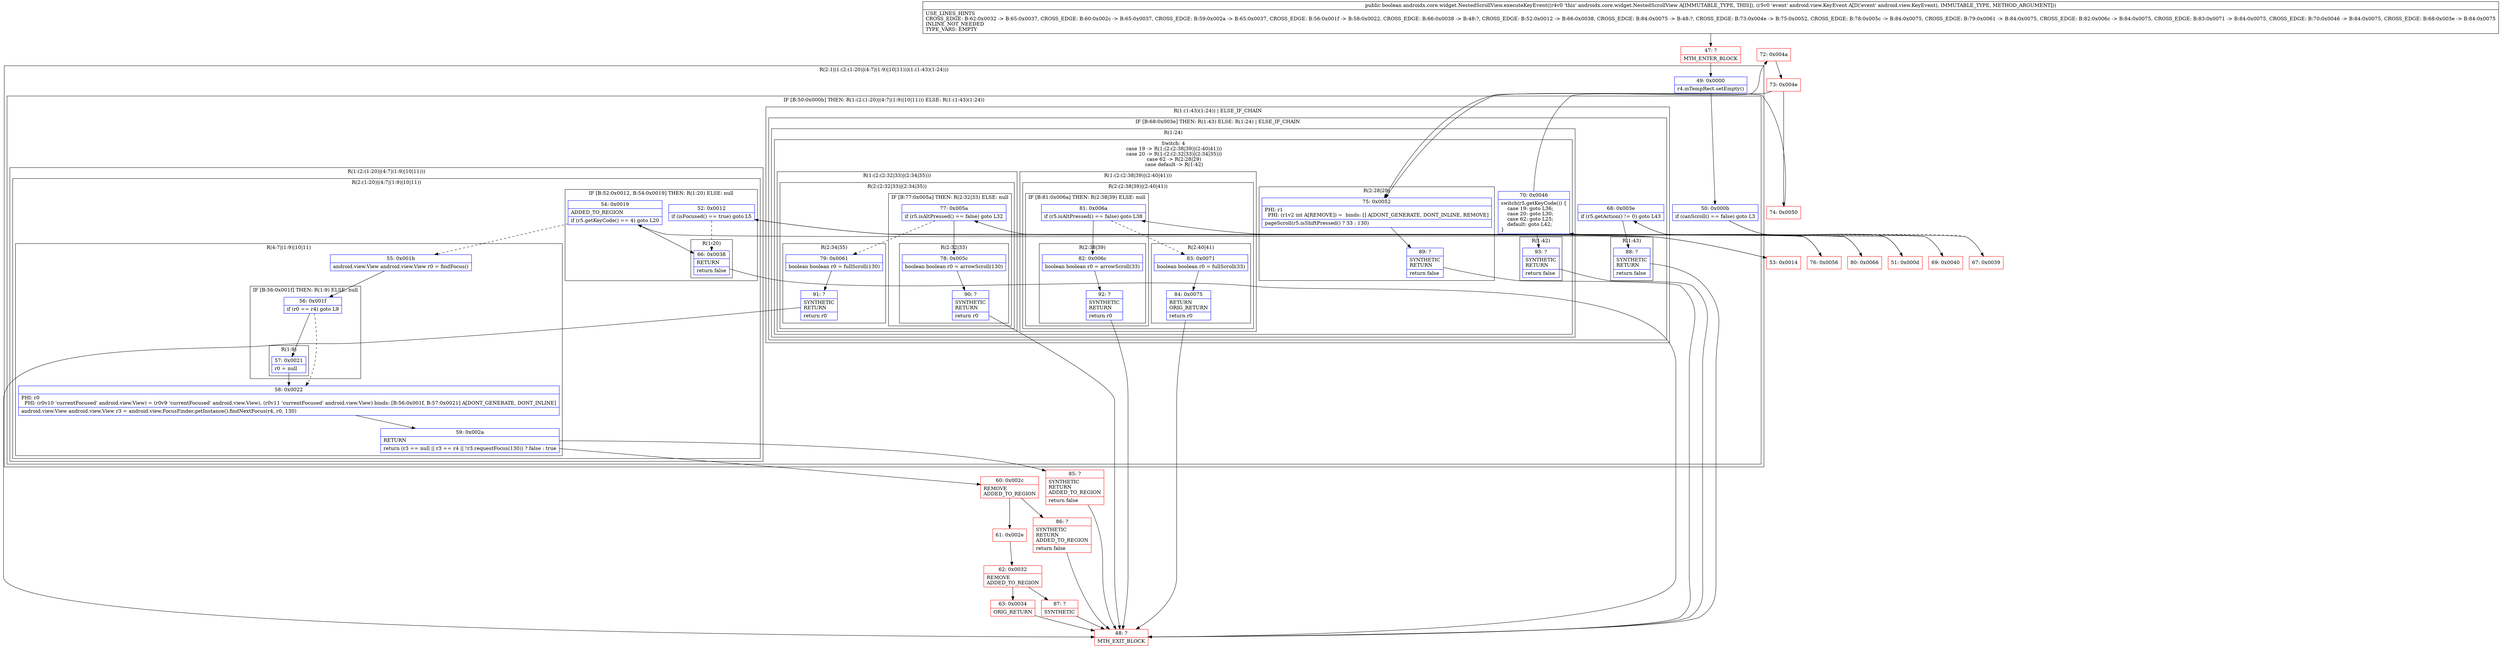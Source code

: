 digraph "CFG forandroidx.core.widget.NestedScrollView.executeKeyEvent(Landroid\/view\/KeyEvent;)Z" {
subgraph cluster_Region_714243533 {
label = "R(2:1|(1:(2:(1:20)|(4:7|(1:9)|10|11)))(1:(1:43)(1:24)))";
node [shape=record,color=blue];
Node_49 [shape=record,label="{49\:\ 0x0000|r4.mTempRect.setEmpty()\l}"];
subgraph cluster_IfRegion_2042859399 {
label = "IF [B:50:0x000b] THEN: R(1:(2:(1:20)|(4:7|(1:9)|10|11))) ELSE: R(1:(1:43)(1:24))";
node [shape=record,color=blue];
Node_50 [shape=record,label="{50\:\ 0x000b|if (canScroll() == false) goto L3\l}"];
subgraph cluster_Region_759354131 {
label = "R(1:(2:(1:20)|(4:7|(1:9)|10|11)))";
node [shape=record,color=blue];
subgraph cluster_Region_830449118 {
label = "R(2:(1:20)|(4:7|(1:9)|10|11))";
node [shape=record,color=blue];
subgraph cluster_IfRegion_146459177 {
label = "IF [B:52:0x0012, B:54:0x0019] THEN: R(1:20) ELSE: null";
node [shape=record,color=blue];
Node_52 [shape=record,label="{52\:\ 0x0012|if (isFocused() == true) goto L5\l}"];
Node_54 [shape=record,label="{54\:\ 0x0019|ADDED_TO_REGION\l|if (r5.getKeyCode() == 4) goto L20\l}"];
subgraph cluster_Region_1835062030 {
label = "R(1:20)";
node [shape=record,color=blue];
Node_66 [shape=record,label="{66\:\ 0x0038|RETURN\l|return false\l}"];
}
}
subgraph cluster_Region_231466771 {
label = "R(4:7|(1:9)|10|11)";
node [shape=record,color=blue];
Node_55 [shape=record,label="{55\:\ 0x001b|android.view.View android.view.View r0 = findFocus()\l}"];
subgraph cluster_IfRegion_1797364235 {
label = "IF [B:56:0x001f] THEN: R(1:9) ELSE: null";
node [shape=record,color=blue];
Node_56 [shape=record,label="{56\:\ 0x001f|if (r0 == r4) goto L9\l}"];
subgraph cluster_Region_882036259 {
label = "R(1:9)";
node [shape=record,color=blue];
Node_57 [shape=record,label="{57\:\ 0x0021|r0 = null\l}"];
}
}
Node_58 [shape=record,label="{58\:\ 0x0022|PHI: r0 \l  PHI: (r0v10 'currentFocused' android.view.View) = (r0v9 'currentFocused' android.view.View), (r0v11 'currentFocused' android.view.View) binds: [B:56:0x001f, B:57:0x0021] A[DONT_GENERATE, DONT_INLINE]\l|android.view.View android.view.View r3 = android.view.FocusFinder.getInstance().findNextFocus(r4, r0, 130)\l}"];
Node_59 [shape=record,label="{59\:\ 0x002a|RETURN\l|return (r3 == null \|\| r3 == r4 \|\| !r3.requestFocus(130)) ? false : true\l}"];
}
}
}
subgraph cluster_Region_1442930682 {
label = "R(1:(1:43)(1:24)) | ELSE_IF_CHAIN\l";
node [shape=record,color=blue];
subgraph cluster_IfRegion_446452145 {
label = "IF [B:68:0x003e] THEN: R(1:43) ELSE: R(1:24) | ELSE_IF_CHAIN\l";
node [shape=record,color=blue];
Node_68 [shape=record,label="{68\:\ 0x003e|if (r5.getAction() != 0) goto L43\l}"];
subgraph cluster_Region_1143548745 {
label = "R(1:43)";
node [shape=record,color=blue];
Node_88 [shape=record,label="{88\:\ ?|SYNTHETIC\lRETURN\l|return false\l}"];
}
subgraph cluster_Region_792356961 {
label = "R(1:24)";
node [shape=record,color=blue];
subgraph cluster_SwitchRegion_1939348723 {
label = "Switch: 4
 case 19 -> R(1:(2:(2:38|39)|(2:40|41)))
 case 20 -> R(1:(2:(2:32|33)|(2:34|35)))
 case 62 -> R(2:28|29)
 case default -> R(1:42)";
node [shape=record,color=blue];
Node_70 [shape=record,label="{70\:\ 0x0046|switch(r5.getKeyCode()) \{\l    case 19: goto L36;\l    case 20: goto L30;\l    case 62: goto L25;\l    default: goto L42;\l\}\l}"];
subgraph cluster_Region_200399592 {
label = "R(1:(2:(2:38|39)|(2:40|41)))";
node [shape=record,color=blue];
subgraph cluster_Region_101698492 {
label = "R(2:(2:38|39)|(2:40|41))";
node [shape=record,color=blue];
subgraph cluster_IfRegion_2055914108 {
label = "IF [B:81:0x006a] THEN: R(2:38|39) ELSE: null";
node [shape=record,color=blue];
Node_81 [shape=record,label="{81\:\ 0x006a|if (r5.isAltPressed() == false) goto L38\l}"];
subgraph cluster_Region_803389505 {
label = "R(2:38|39)";
node [shape=record,color=blue];
Node_82 [shape=record,label="{82\:\ 0x006c|boolean boolean r0 = arrowScroll(33)\l}"];
Node_92 [shape=record,label="{92\:\ ?|SYNTHETIC\lRETURN\l|return r0\l}"];
}
}
subgraph cluster_Region_562932626 {
label = "R(2:40|41)";
node [shape=record,color=blue];
Node_83 [shape=record,label="{83\:\ 0x0071|boolean boolean r0 = fullScroll(33)\l}"];
Node_84 [shape=record,label="{84\:\ 0x0075|RETURN\lORIG_RETURN\l|return r0\l}"];
}
}
}
subgraph cluster_Region_1229338202 {
label = "R(1:(2:(2:32|33)|(2:34|35)))";
node [shape=record,color=blue];
subgraph cluster_Region_1290113792 {
label = "R(2:(2:32|33)|(2:34|35))";
node [shape=record,color=blue];
subgraph cluster_IfRegion_877650699 {
label = "IF [B:77:0x005a] THEN: R(2:32|33) ELSE: null";
node [shape=record,color=blue];
Node_77 [shape=record,label="{77\:\ 0x005a|if (r5.isAltPressed() == false) goto L32\l}"];
subgraph cluster_Region_1104549248 {
label = "R(2:32|33)";
node [shape=record,color=blue];
Node_78 [shape=record,label="{78\:\ 0x005c|boolean boolean r0 = arrowScroll(130)\l}"];
Node_90 [shape=record,label="{90\:\ ?|SYNTHETIC\lRETURN\l|return r0\l}"];
}
}
subgraph cluster_Region_454594196 {
label = "R(2:34|35)";
node [shape=record,color=blue];
Node_79 [shape=record,label="{79\:\ 0x0061|boolean boolean r0 = fullScroll(130)\l}"];
Node_91 [shape=record,label="{91\:\ ?|SYNTHETIC\lRETURN\l|return r0\l}"];
}
}
}
subgraph cluster_Region_419057372 {
label = "R(2:28|29)";
node [shape=record,color=blue];
Node_75 [shape=record,label="{75\:\ 0x0052|PHI: r1 \l  PHI: (r1v2 int A[REMOVE]) =  binds: [] A[DONT_GENERATE, DONT_INLINE, REMOVE]\l|pageScroll(r5.isShiftPressed() ? 33 : 130)\l}"];
Node_89 [shape=record,label="{89\:\ ?|SYNTHETIC\lRETURN\l|return false\l}"];
}
subgraph cluster_Region_1626754943 {
label = "R(1:42)";
node [shape=record,color=blue];
Node_93 [shape=record,label="{93\:\ ?|SYNTHETIC\lRETURN\l|return false\l}"];
}
}
}
}
}
}
}
Node_47 [shape=record,color=red,label="{47\:\ ?|MTH_ENTER_BLOCK\l}"];
Node_51 [shape=record,color=red,label="{51\:\ 0x000d}"];
Node_53 [shape=record,color=red,label="{53\:\ 0x0014}"];
Node_60 [shape=record,color=red,label="{60\:\ 0x002c|REMOVE\lADDED_TO_REGION\l}"];
Node_61 [shape=record,color=red,label="{61\:\ 0x002e}"];
Node_62 [shape=record,color=red,label="{62\:\ 0x0032|REMOVE\lADDED_TO_REGION\l}"];
Node_63 [shape=record,color=red,label="{63\:\ 0x0034|ORIG_RETURN\l}"];
Node_48 [shape=record,color=red,label="{48\:\ ?|MTH_EXIT_BLOCK\l}"];
Node_87 [shape=record,color=red,label="{87\:\ ?|SYNTHETIC\l}"];
Node_86 [shape=record,color=red,label="{86\:\ ?|SYNTHETIC\lRETURN\lADDED_TO_REGION\l|return false\l}"];
Node_85 [shape=record,color=red,label="{85\:\ ?|SYNTHETIC\lRETURN\lADDED_TO_REGION\l|return false\l}"];
Node_67 [shape=record,color=red,label="{67\:\ 0x0039}"];
Node_69 [shape=record,color=red,label="{69\:\ 0x0040}"];
Node_72 [shape=record,color=red,label="{72\:\ 0x004a}"];
Node_73 [shape=record,color=red,label="{73\:\ 0x004e}"];
Node_74 [shape=record,color=red,label="{74\:\ 0x0050}"];
Node_76 [shape=record,color=red,label="{76\:\ 0x0056}"];
Node_80 [shape=record,color=red,label="{80\:\ 0x0066}"];
MethodNode[shape=record,label="{public boolean androidx.core.widget.NestedScrollView.executeKeyEvent((r4v0 'this' androidx.core.widget.NestedScrollView A[IMMUTABLE_TYPE, THIS]), (r5v0 'event' android.view.KeyEvent A[D('event' android.view.KeyEvent), IMMUTABLE_TYPE, METHOD_ARGUMENT]))  | USE_LINES_HINTS\lCROSS_EDGE: B:62:0x0032 \-\> B:65:0x0037, CROSS_EDGE: B:60:0x002c \-\> B:65:0x0037, CROSS_EDGE: B:59:0x002a \-\> B:65:0x0037, CROSS_EDGE: B:56:0x001f \-\> B:58:0x0022, CROSS_EDGE: B:66:0x0038 \-\> B:48:?, CROSS_EDGE: B:52:0x0012 \-\> B:66:0x0038, CROSS_EDGE: B:84:0x0075 \-\> B:48:?, CROSS_EDGE: B:73:0x004e \-\> B:75:0x0052, CROSS_EDGE: B:78:0x005c \-\> B:84:0x0075, CROSS_EDGE: B:79:0x0061 \-\> B:84:0x0075, CROSS_EDGE: B:82:0x006c \-\> B:84:0x0075, CROSS_EDGE: B:83:0x0071 \-\> B:84:0x0075, CROSS_EDGE: B:70:0x0046 \-\> B:84:0x0075, CROSS_EDGE: B:68:0x003e \-\> B:84:0x0075\lINLINE_NOT_NEEDED\lTYPE_VARS: EMPTY\l}"];
MethodNode -> Node_47;Node_49 -> Node_50;
Node_50 -> Node_51;
Node_50 -> Node_67[style=dashed];
Node_52 -> Node_53;
Node_52 -> Node_66[style=dashed];
Node_54 -> Node_55[style=dashed];
Node_54 -> Node_66;
Node_66 -> Node_48;
Node_55 -> Node_56;
Node_56 -> Node_57;
Node_56 -> Node_58[style=dashed];
Node_57 -> Node_58;
Node_58 -> Node_59;
Node_59 -> Node_60;
Node_59 -> Node_85;
Node_68 -> Node_69[style=dashed];
Node_68 -> Node_88;
Node_88 -> Node_48;
Node_70 -> Node_72;
Node_70 -> Node_76;
Node_70 -> Node_80;
Node_70 -> Node_93;
Node_81 -> Node_82;
Node_81 -> Node_83[style=dashed];
Node_82 -> Node_92;
Node_92 -> Node_48;
Node_83 -> Node_84;
Node_84 -> Node_48;
Node_77 -> Node_78;
Node_77 -> Node_79[style=dashed];
Node_78 -> Node_90;
Node_90 -> Node_48;
Node_79 -> Node_91;
Node_91 -> Node_48;
Node_75 -> Node_89;
Node_89 -> Node_48;
Node_93 -> Node_48;
Node_47 -> Node_49;
Node_51 -> Node_52;
Node_53 -> Node_54;
Node_60 -> Node_61;
Node_60 -> Node_86;
Node_61 -> Node_62;
Node_62 -> Node_63;
Node_62 -> Node_87;
Node_63 -> Node_48;
Node_87 -> Node_48;
Node_86 -> Node_48;
Node_85 -> Node_48;
Node_67 -> Node_68;
Node_69 -> Node_70;
Node_72 -> Node_73;
Node_73 -> Node_74;
Node_73 -> Node_75;
Node_74 -> Node_75;
Node_76 -> Node_77;
Node_80 -> Node_81;
}

